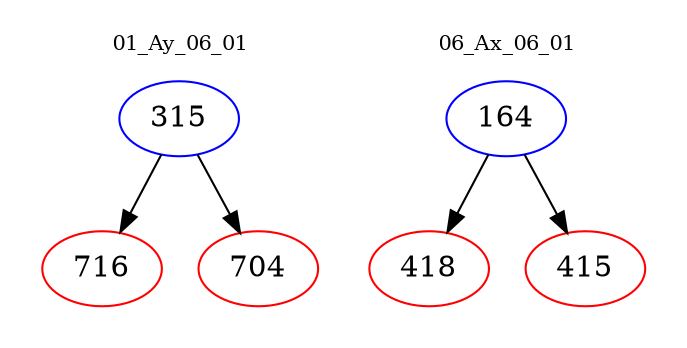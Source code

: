 digraph{
subgraph cluster_0 {
color = white
label = "01_Ay_06_01";
fontsize=10;
T0_315 [label="315", color="blue"]
T0_315 -> T0_716 [color="black"]
T0_716 [label="716", color="red"]
T0_315 -> T0_704 [color="black"]
T0_704 [label="704", color="red"]
}
subgraph cluster_1 {
color = white
label = "06_Ax_06_01";
fontsize=10;
T1_164 [label="164", color="blue"]
T1_164 -> T1_418 [color="black"]
T1_418 [label="418", color="red"]
T1_164 -> T1_415 [color="black"]
T1_415 [label="415", color="red"]
}
}
